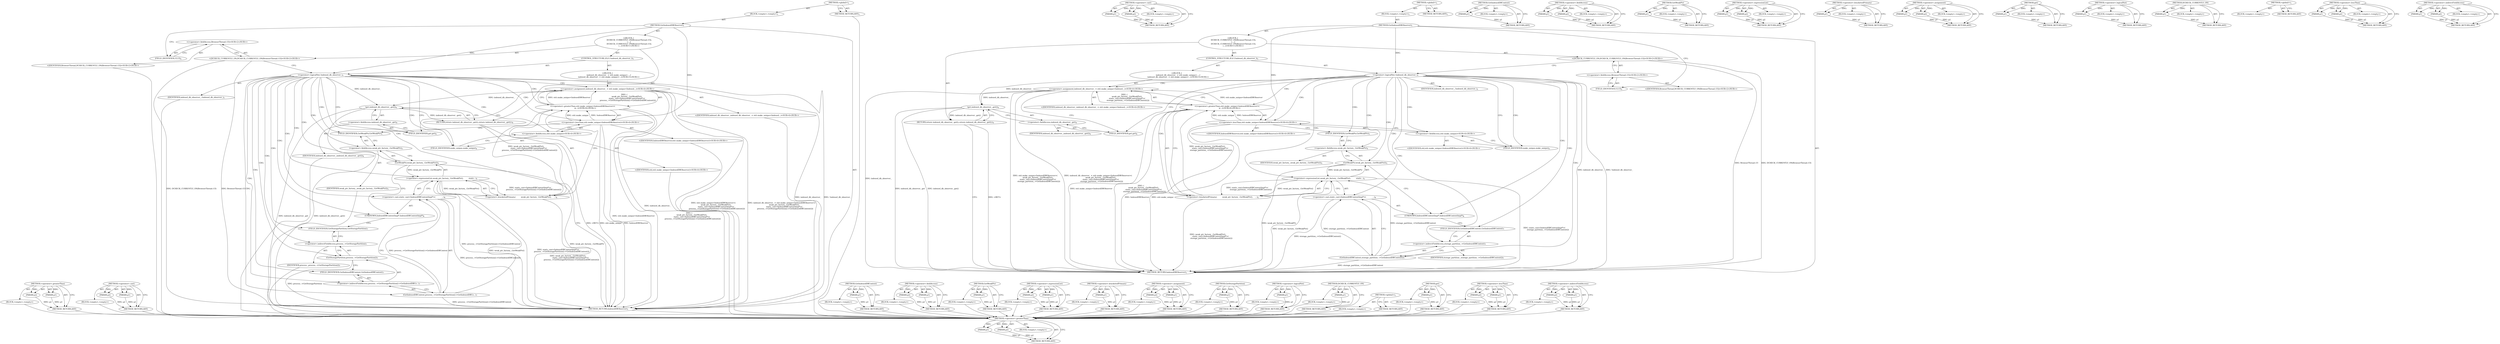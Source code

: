 digraph "&lt;operator&gt;.indirectFieldAccess" {
vulnerable_81 [label=<(METHOD,&lt;operator&gt;.greaterThan)>];
vulnerable_82 [label=<(PARAM,p1)>];
vulnerable_83 [label=<(PARAM,p2)>];
vulnerable_84 [label=<(BLOCK,&lt;empty&gt;,&lt;empty&gt;)>];
vulnerable_85 [label=<(METHOD_RETURN,ANY)>];
vulnerable_104 [label=<(METHOD,&lt;operator&gt;.cast)>];
vulnerable_105 [label=<(PARAM,p1)>];
vulnerable_106 [label=<(PARAM,p2)>];
vulnerable_107 [label=<(BLOCK,&lt;empty&gt;,&lt;empty&gt;)>];
vulnerable_108 [label=<(METHOD_RETURN,ANY)>];
vulnerable_6 [label=<(METHOD,&lt;global&gt;)<SUB>1</SUB>>];
vulnerable_7 [label=<(BLOCK,&lt;empty&gt;,&lt;empty&gt;)<SUB>1</SUB>>];
vulnerable_8 [label=<(METHOD,GetIndexedDBObserver)<SUB>1</SUB>>];
vulnerable_9 [label="<(BLOCK,{
  DCHECK_CURRENTLY_ON(BrowserThread::UI);
  i...,{
  DCHECK_CURRENTLY_ON(BrowserThread::UI);
  i...)<SUB>1</SUB>>"];
vulnerable_10 [label="<(DCHECK_CURRENTLY_ON,DCHECK_CURRENTLY_ON(BrowserThread::UI))<SUB>2</SUB>>"];
vulnerable_11 [label="<(&lt;operator&gt;.fieldAccess,BrowserThread::UI)<SUB>2</SUB>>"];
vulnerable_12 [label="<(IDENTIFIER,BrowserThread,DCHECK_CURRENTLY_ON(BrowserThread::UI))<SUB>2</SUB>>"];
vulnerable_13 [label=<(FIELD_IDENTIFIER,UI,UI)<SUB>2</SUB>>];
vulnerable_14 [label=<(CONTROL_STRUCTURE,IF,if (!indexed_db_observer_))<SUB>3</SUB>>];
vulnerable_15 [label=<(&lt;operator&gt;.logicalNot,!indexed_db_observer_)<SUB>3</SUB>>];
vulnerable_16 [label=<(IDENTIFIER,indexed_db_observer_,!indexed_db_observer_)<SUB>3</SUB>>];
vulnerable_17 [label="<(BLOCK,{
     indexed_db_observer_ = std::make_unique&lt;...,{
     indexed_db_observer_ = std::make_unique&lt;...)<SUB>3</SUB>>"];
vulnerable_18 [label="<(&lt;operator&gt;.assignment,indexed_db_observer_ = std::make_unique&lt;Indexed...)<SUB>4</SUB>>"];
vulnerable_19 [label="<(IDENTIFIER,indexed_db_observer_,indexed_db_observer_ = std::make_unique&lt;Indexed...)<SUB>4</SUB>>"];
vulnerable_20 [label="<(&lt;operator&gt;.greaterThan,std::make_unique&lt;IndexedDBObserver&gt;(
         w...)<SUB>4</SUB>>"];
vulnerable_21 [label="<(&lt;operator&gt;.lessThan,std::make_unique&lt;IndexedDBObserver)<SUB>4</SUB>>"];
vulnerable_22 [label="<(&lt;operator&gt;.fieldAccess,std::make_unique)<SUB>4</SUB>>"];
vulnerable_23 [label="<(IDENTIFIER,std,std::make_unique&lt;IndexedDBObserver)<SUB>4</SUB>>"];
vulnerable_24 [label=<(FIELD_IDENTIFIER,make_unique,make_unique)<SUB>4</SUB>>];
vulnerable_25 [label="<(IDENTIFIER,IndexedDBObserver,std::make_unique&lt;IndexedDBObserver)<SUB>4</SUB>>"];
vulnerable_26 [label=<(&lt;operator&gt;.bracketedPrimary,(
         weak_ptr_factory_.GetWeakPtr(),
    ...)<SUB>4</SUB>>];
vulnerable_27 [label=<(&lt;operator&gt;.expressionList,weak_ptr_factory_.GetWeakPtr(),
         static...)<SUB>5</SUB>>];
vulnerable_28 [label=<(GetWeakPtr,weak_ptr_factory_.GetWeakPtr())<SUB>5</SUB>>];
vulnerable_29 [label=<(&lt;operator&gt;.fieldAccess,weak_ptr_factory_.GetWeakPtr)<SUB>5</SUB>>];
vulnerable_30 [label=<(IDENTIFIER,weak_ptr_factory_,weak_ptr_factory_.GetWeakPtr())<SUB>5</SUB>>];
vulnerable_31 [label=<(FIELD_IDENTIFIER,GetWeakPtr,GetWeakPtr)<SUB>5</SUB>>];
vulnerable_32 [label=<(&lt;operator&gt;.cast,static_cast&lt;IndexedDBContextImpl*&gt;(
           ...)<SUB>6</SUB>>];
vulnerable_33 [label=<(UNKNOWN,IndexedDBContextImpl*,IndexedDBContextImpl*)<SUB>6</SUB>>];
vulnerable_34 [label=<(GetIndexedDBContext,process_-&gt;GetStoragePartition()-&gt;GetIndexedDBCo...)<SUB>7</SUB>>];
vulnerable_35 [label=<(&lt;operator&gt;.indirectFieldAccess,process_-&gt;GetStoragePartition()-&gt;GetIndexedDBCo...)<SUB>7</SUB>>];
vulnerable_36 [label=<(GetStoragePartition,process_-&gt;GetStoragePartition())<SUB>7</SUB>>];
vulnerable_37 [label=<(&lt;operator&gt;.indirectFieldAccess,process_-&gt;GetStoragePartition)<SUB>7</SUB>>];
vulnerable_38 [label=<(IDENTIFIER,process_,process_-&gt;GetStoragePartition())<SUB>7</SUB>>];
vulnerable_39 [label=<(FIELD_IDENTIFIER,GetStoragePartition,GetStoragePartition)<SUB>7</SUB>>];
vulnerable_40 [label=<(FIELD_IDENTIFIER,GetIndexedDBContext,GetIndexedDBContext)<SUB>7</SUB>>];
vulnerable_41 [label=<(RETURN,return indexed_db_observer_.get();,return indexed_db_observer_.get();)<SUB>9</SUB>>];
vulnerable_42 [label=<(get,indexed_db_observer_.get())<SUB>9</SUB>>];
vulnerable_43 [label=<(&lt;operator&gt;.fieldAccess,indexed_db_observer_.get)<SUB>9</SUB>>];
vulnerable_44 [label=<(IDENTIFIER,indexed_db_observer_,indexed_db_observer_.get())<SUB>9</SUB>>];
vulnerable_45 [label=<(FIELD_IDENTIFIER,get,get)<SUB>9</SUB>>];
vulnerable_46 [label=<(METHOD_RETURN,IndexedDBObserver)<SUB>1</SUB>>];
vulnerable_48 [label=<(METHOD_RETURN,ANY)<SUB>1</SUB>>];
vulnerable_109 [label=<(METHOD,GetIndexedDBContext)>];
vulnerable_110 [label=<(PARAM,p1)>];
vulnerable_111 [label=<(BLOCK,&lt;empty&gt;,&lt;empty&gt;)>];
vulnerable_112 [label=<(METHOD_RETURN,ANY)>];
vulnerable_67 [label=<(METHOD,&lt;operator&gt;.fieldAccess)>];
vulnerable_68 [label=<(PARAM,p1)>];
vulnerable_69 [label=<(PARAM,p2)>];
vulnerable_70 [label=<(BLOCK,&lt;empty&gt;,&lt;empty&gt;)>];
vulnerable_71 [label=<(METHOD_RETURN,ANY)>];
vulnerable_100 [label=<(METHOD,GetWeakPtr)>];
vulnerable_101 [label=<(PARAM,p1)>];
vulnerable_102 [label=<(BLOCK,&lt;empty&gt;,&lt;empty&gt;)>];
vulnerable_103 [label=<(METHOD_RETURN,ANY)>];
vulnerable_95 [label=<(METHOD,&lt;operator&gt;.expressionList)>];
vulnerable_96 [label=<(PARAM,p1)>];
vulnerable_97 [label=<(PARAM,p2)>];
vulnerable_98 [label=<(BLOCK,&lt;empty&gt;,&lt;empty&gt;)>];
vulnerable_99 [label=<(METHOD_RETURN,ANY)>];
vulnerable_91 [label=<(METHOD,&lt;operator&gt;.bracketedPrimary)>];
vulnerable_92 [label=<(PARAM,p1)>];
vulnerable_93 [label=<(BLOCK,&lt;empty&gt;,&lt;empty&gt;)>];
vulnerable_94 [label=<(METHOD_RETURN,ANY)>];
vulnerable_76 [label=<(METHOD,&lt;operator&gt;.assignment)>];
vulnerable_77 [label=<(PARAM,p1)>];
vulnerable_78 [label=<(PARAM,p2)>];
vulnerable_79 [label=<(BLOCK,&lt;empty&gt;,&lt;empty&gt;)>];
vulnerable_80 [label=<(METHOD_RETURN,ANY)>];
vulnerable_118 [label=<(METHOD,GetStoragePartition)>];
vulnerable_119 [label=<(PARAM,p1)>];
vulnerable_120 [label=<(BLOCK,&lt;empty&gt;,&lt;empty&gt;)>];
vulnerable_121 [label=<(METHOD_RETURN,ANY)>];
vulnerable_72 [label=<(METHOD,&lt;operator&gt;.logicalNot)>];
vulnerable_73 [label=<(PARAM,p1)>];
vulnerable_74 [label=<(BLOCK,&lt;empty&gt;,&lt;empty&gt;)>];
vulnerable_75 [label=<(METHOD_RETURN,ANY)>];
vulnerable_63 [label=<(METHOD,DCHECK_CURRENTLY_ON)>];
vulnerable_64 [label=<(PARAM,p1)>];
vulnerable_65 [label=<(BLOCK,&lt;empty&gt;,&lt;empty&gt;)>];
vulnerable_66 [label=<(METHOD_RETURN,ANY)>];
vulnerable_57 [label=<(METHOD,&lt;global&gt;)<SUB>1</SUB>>];
vulnerable_58 [label=<(BLOCK,&lt;empty&gt;,&lt;empty&gt;)>];
vulnerable_59 [label=<(METHOD_RETURN,ANY)>];
vulnerable_122 [label=<(METHOD,get)>];
vulnerable_123 [label=<(PARAM,p1)>];
vulnerable_124 [label=<(BLOCK,&lt;empty&gt;,&lt;empty&gt;)>];
vulnerable_125 [label=<(METHOD_RETURN,ANY)>];
vulnerable_86 [label=<(METHOD,&lt;operator&gt;.lessThan)>];
vulnerable_87 [label=<(PARAM,p1)>];
vulnerable_88 [label=<(PARAM,p2)>];
vulnerable_89 [label=<(BLOCK,&lt;empty&gt;,&lt;empty&gt;)>];
vulnerable_90 [label=<(METHOD_RETURN,ANY)>];
vulnerable_113 [label=<(METHOD,&lt;operator&gt;.indirectFieldAccess)>];
vulnerable_114 [label=<(PARAM,p1)>];
vulnerable_115 [label=<(PARAM,p2)>];
vulnerable_116 [label=<(BLOCK,&lt;empty&gt;,&lt;empty&gt;)>];
vulnerable_117 [label=<(METHOD_RETURN,ANY)>];
fixed_78 [label=<(METHOD,&lt;operator&gt;.greaterThan)>];
fixed_79 [label=<(PARAM,p1)>];
fixed_80 [label=<(PARAM,p2)>];
fixed_81 [label=<(BLOCK,&lt;empty&gt;,&lt;empty&gt;)>];
fixed_82 [label=<(METHOD_RETURN,ANY)>];
fixed_101 [label=<(METHOD,&lt;operator&gt;.cast)>];
fixed_102 [label=<(PARAM,p1)>];
fixed_103 [label=<(PARAM,p2)>];
fixed_104 [label=<(BLOCK,&lt;empty&gt;,&lt;empty&gt;)>];
fixed_105 [label=<(METHOD_RETURN,ANY)>];
fixed_6 [label=<(METHOD,&lt;global&gt;)<SUB>1</SUB>>];
fixed_7 [label=<(BLOCK,&lt;empty&gt;,&lt;empty&gt;)<SUB>1</SUB>>];
fixed_8 [label=<(METHOD,GetIndexedDBObserver)<SUB>1</SUB>>];
fixed_9 [label="<(BLOCK,{
  DCHECK_CURRENTLY_ON(BrowserThread::UI);
  i...,{
  DCHECK_CURRENTLY_ON(BrowserThread::UI);
  i...)<SUB>1</SUB>>"];
fixed_10 [label="<(DCHECK_CURRENTLY_ON,DCHECK_CURRENTLY_ON(BrowserThread::UI))<SUB>2</SUB>>"];
fixed_11 [label="<(&lt;operator&gt;.fieldAccess,BrowserThread::UI)<SUB>2</SUB>>"];
fixed_12 [label="<(IDENTIFIER,BrowserThread,DCHECK_CURRENTLY_ON(BrowserThread::UI))<SUB>2</SUB>>"];
fixed_13 [label=<(FIELD_IDENTIFIER,UI,UI)<SUB>2</SUB>>];
fixed_14 [label=<(CONTROL_STRUCTURE,IF,if (!indexed_db_observer_))<SUB>3</SUB>>];
fixed_15 [label=<(&lt;operator&gt;.logicalNot,!indexed_db_observer_)<SUB>3</SUB>>];
fixed_16 [label=<(IDENTIFIER,indexed_db_observer_,!indexed_db_observer_)<SUB>3</SUB>>];
fixed_17 [label="<(BLOCK,{
     indexed_db_observer_ = std::make_unique&lt;...,{
     indexed_db_observer_ = std::make_unique&lt;...)<SUB>3</SUB>>"];
fixed_18 [label="<(&lt;operator&gt;.assignment,indexed_db_observer_ = std::make_unique&lt;Indexed...)<SUB>4</SUB>>"];
fixed_19 [label="<(IDENTIFIER,indexed_db_observer_,indexed_db_observer_ = std::make_unique&lt;Indexed...)<SUB>4</SUB>>"];
fixed_20 [label="<(&lt;operator&gt;.greaterThan,std::make_unique&lt;IndexedDBObserver&gt;(
         w...)<SUB>4</SUB>>"];
fixed_21 [label="<(&lt;operator&gt;.lessThan,std::make_unique&lt;IndexedDBObserver)<SUB>4</SUB>>"];
fixed_22 [label="<(&lt;operator&gt;.fieldAccess,std::make_unique)<SUB>4</SUB>>"];
fixed_23 [label="<(IDENTIFIER,std,std::make_unique&lt;IndexedDBObserver)<SUB>4</SUB>>"];
fixed_24 [label=<(FIELD_IDENTIFIER,make_unique,make_unique)<SUB>4</SUB>>];
fixed_25 [label="<(IDENTIFIER,IndexedDBObserver,std::make_unique&lt;IndexedDBObserver)<SUB>4</SUB>>"];
fixed_26 [label=<(&lt;operator&gt;.bracketedPrimary,(
         weak_ptr_factory_.GetWeakPtr(),
    ...)<SUB>4</SUB>>];
fixed_27 [label=<(&lt;operator&gt;.expressionList,weak_ptr_factory_.GetWeakPtr(),
         static...)<SUB>5</SUB>>];
fixed_28 [label=<(GetWeakPtr,weak_ptr_factory_.GetWeakPtr())<SUB>5</SUB>>];
fixed_29 [label=<(&lt;operator&gt;.fieldAccess,weak_ptr_factory_.GetWeakPtr)<SUB>5</SUB>>];
fixed_30 [label=<(IDENTIFIER,weak_ptr_factory_,weak_ptr_factory_.GetWeakPtr())<SUB>5</SUB>>];
fixed_31 [label=<(FIELD_IDENTIFIER,GetWeakPtr,GetWeakPtr)<SUB>5</SUB>>];
fixed_32 [label=<(&lt;operator&gt;.cast,static_cast&lt;IndexedDBContextImpl*&gt;(
           ...)<SUB>6</SUB>>];
fixed_33 [label=<(UNKNOWN,IndexedDBContextImpl*,IndexedDBContextImpl*)<SUB>6</SUB>>];
fixed_34 [label=<(GetIndexedDBContext,storage_partition_-&gt;GetIndexedDBContext())<SUB>7</SUB>>];
fixed_35 [label=<(&lt;operator&gt;.indirectFieldAccess,storage_partition_-&gt;GetIndexedDBContext)<SUB>7</SUB>>];
fixed_36 [label=<(IDENTIFIER,storage_partition_,storage_partition_-&gt;GetIndexedDBContext())<SUB>7</SUB>>];
fixed_37 [label=<(FIELD_IDENTIFIER,GetIndexedDBContext,GetIndexedDBContext)<SUB>7</SUB>>];
fixed_38 [label=<(RETURN,return indexed_db_observer_.get();,return indexed_db_observer_.get();)<SUB>9</SUB>>];
fixed_39 [label=<(get,indexed_db_observer_.get())<SUB>9</SUB>>];
fixed_40 [label=<(&lt;operator&gt;.fieldAccess,indexed_db_observer_.get)<SUB>9</SUB>>];
fixed_41 [label=<(IDENTIFIER,indexed_db_observer_,indexed_db_observer_.get())<SUB>9</SUB>>];
fixed_42 [label=<(FIELD_IDENTIFIER,get,get)<SUB>9</SUB>>];
fixed_43 [label=<(METHOD_RETURN,IndexedDBObserver)<SUB>1</SUB>>];
fixed_45 [label=<(METHOD_RETURN,ANY)<SUB>1</SUB>>];
fixed_106 [label=<(METHOD,GetIndexedDBContext)>];
fixed_107 [label=<(PARAM,p1)>];
fixed_108 [label=<(BLOCK,&lt;empty&gt;,&lt;empty&gt;)>];
fixed_109 [label=<(METHOD_RETURN,ANY)>];
fixed_64 [label=<(METHOD,&lt;operator&gt;.fieldAccess)>];
fixed_65 [label=<(PARAM,p1)>];
fixed_66 [label=<(PARAM,p2)>];
fixed_67 [label=<(BLOCK,&lt;empty&gt;,&lt;empty&gt;)>];
fixed_68 [label=<(METHOD_RETURN,ANY)>];
fixed_97 [label=<(METHOD,GetWeakPtr)>];
fixed_98 [label=<(PARAM,p1)>];
fixed_99 [label=<(BLOCK,&lt;empty&gt;,&lt;empty&gt;)>];
fixed_100 [label=<(METHOD_RETURN,ANY)>];
fixed_92 [label=<(METHOD,&lt;operator&gt;.expressionList)>];
fixed_93 [label=<(PARAM,p1)>];
fixed_94 [label=<(PARAM,p2)>];
fixed_95 [label=<(BLOCK,&lt;empty&gt;,&lt;empty&gt;)>];
fixed_96 [label=<(METHOD_RETURN,ANY)>];
fixed_88 [label=<(METHOD,&lt;operator&gt;.bracketedPrimary)>];
fixed_89 [label=<(PARAM,p1)>];
fixed_90 [label=<(BLOCK,&lt;empty&gt;,&lt;empty&gt;)>];
fixed_91 [label=<(METHOD_RETURN,ANY)>];
fixed_73 [label=<(METHOD,&lt;operator&gt;.assignment)>];
fixed_74 [label=<(PARAM,p1)>];
fixed_75 [label=<(PARAM,p2)>];
fixed_76 [label=<(BLOCK,&lt;empty&gt;,&lt;empty&gt;)>];
fixed_77 [label=<(METHOD_RETURN,ANY)>];
fixed_115 [label=<(METHOD,get)>];
fixed_116 [label=<(PARAM,p1)>];
fixed_117 [label=<(BLOCK,&lt;empty&gt;,&lt;empty&gt;)>];
fixed_118 [label=<(METHOD_RETURN,ANY)>];
fixed_69 [label=<(METHOD,&lt;operator&gt;.logicalNot)>];
fixed_70 [label=<(PARAM,p1)>];
fixed_71 [label=<(BLOCK,&lt;empty&gt;,&lt;empty&gt;)>];
fixed_72 [label=<(METHOD_RETURN,ANY)>];
fixed_60 [label=<(METHOD,DCHECK_CURRENTLY_ON)>];
fixed_61 [label=<(PARAM,p1)>];
fixed_62 [label=<(BLOCK,&lt;empty&gt;,&lt;empty&gt;)>];
fixed_63 [label=<(METHOD_RETURN,ANY)>];
fixed_54 [label=<(METHOD,&lt;global&gt;)<SUB>1</SUB>>];
fixed_55 [label=<(BLOCK,&lt;empty&gt;,&lt;empty&gt;)>];
fixed_56 [label=<(METHOD_RETURN,ANY)>];
fixed_83 [label=<(METHOD,&lt;operator&gt;.lessThan)>];
fixed_84 [label=<(PARAM,p1)>];
fixed_85 [label=<(PARAM,p2)>];
fixed_86 [label=<(BLOCK,&lt;empty&gt;,&lt;empty&gt;)>];
fixed_87 [label=<(METHOD_RETURN,ANY)>];
fixed_110 [label=<(METHOD,&lt;operator&gt;.indirectFieldAccess)>];
fixed_111 [label=<(PARAM,p1)>];
fixed_112 [label=<(PARAM,p2)>];
fixed_113 [label=<(BLOCK,&lt;empty&gt;,&lt;empty&gt;)>];
fixed_114 [label=<(METHOD_RETURN,ANY)>];
vulnerable_81 -> vulnerable_82  [key=0, label="AST: "];
vulnerable_81 -> vulnerable_82  [key=1, label="DDG: "];
vulnerable_81 -> vulnerable_84  [key=0, label="AST: "];
vulnerable_81 -> vulnerable_83  [key=0, label="AST: "];
vulnerable_81 -> vulnerable_83  [key=1, label="DDG: "];
vulnerable_81 -> vulnerable_85  [key=0, label="AST: "];
vulnerable_81 -> vulnerable_85  [key=1, label="CFG: "];
vulnerable_82 -> vulnerable_85  [key=0, label="DDG: p1"];
vulnerable_83 -> vulnerable_85  [key=0, label="DDG: p2"];
vulnerable_84 -> fixed_78  [key=0];
vulnerable_85 -> fixed_78  [key=0];
vulnerable_104 -> vulnerable_105  [key=0, label="AST: "];
vulnerable_104 -> vulnerable_105  [key=1, label="DDG: "];
vulnerable_104 -> vulnerable_107  [key=0, label="AST: "];
vulnerable_104 -> vulnerable_106  [key=0, label="AST: "];
vulnerable_104 -> vulnerable_106  [key=1, label="DDG: "];
vulnerable_104 -> vulnerable_108  [key=0, label="AST: "];
vulnerable_104 -> vulnerable_108  [key=1, label="CFG: "];
vulnerable_105 -> vulnerable_108  [key=0, label="DDG: p1"];
vulnerable_106 -> vulnerable_108  [key=0, label="DDG: p2"];
vulnerable_107 -> fixed_78  [key=0];
vulnerable_108 -> fixed_78  [key=0];
vulnerable_6 -> vulnerable_7  [key=0, label="AST: "];
vulnerable_6 -> vulnerable_48  [key=0, label="AST: "];
vulnerable_6 -> vulnerable_48  [key=1, label="CFG: "];
vulnerable_7 -> vulnerable_8  [key=0, label="AST: "];
vulnerable_8 -> vulnerable_9  [key=0, label="AST: "];
vulnerable_8 -> vulnerable_46  [key=0, label="AST: "];
vulnerable_8 -> vulnerable_13  [key=0, label="CFG: "];
vulnerable_8 -> vulnerable_15  [key=0, label="DDG: "];
vulnerable_8 -> vulnerable_21  [key=0, label="DDG: "];
vulnerable_9 -> vulnerable_10  [key=0, label="AST: "];
vulnerable_9 -> vulnerable_14  [key=0, label="AST: "];
vulnerable_9 -> vulnerable_41  [key=0, label="AST: "];
vulnerable_10 -> vulnerable_11  [key=0, label="AST: "];
vulnerable_10 -> vulnerable_15  [key=0, label="CFG: "];
vulnerable_10 -> vulnerable_46  [key=0, label="DDG: BrowserThread::UI"];
vulnerable_10 -> vulnerable_46  [key=1, label="DDG: DCHECK_CURRENTLY_ON(BrowserThread::UI)"];
vulnerable_11 -> vulnerable_12  [key=0, label="AST: "];
vulnerable_11 -> vulnerable_13  [key=0, label="AST: "];
vulnerable_11 -> vulnerable_10  [key=0, label="CFG: "];
vulnerable_12 -> fixed_78  [key=0];
vulnerable_13 -> vulnerable_11  [key=0, label="CFG: "];
vulnerable_14 -> vulnerable_15  [key=0, label="AST: "];
vulnerable_14 -> vulnerable_17  [key=0, label="AST: "];
vulnerable_15 -> vulnerable_16  [key=0, label="AST: "];
vulnerable_15 -> vulnerable_24  [key=0, label="CFG: "];
vulnerable_15 -> vulnerable_24  [key=1, label="CDG: "];
vulnerable_15 -> vulnerable_45  [key=0, label="CFG: "];
vulnerable_15 -> vulnerable_46  [key=0, label="DDG: indexed_db_observer_"];
vulnerable_15 -> vulnerable_46  [key=1, label="DDG: !indexed_db_observer_"];
vulnerable_15 -> vulnerable_42  [key=0, label="DDG: indexed_db_observer_"];
vulnerable_15 -> vulnerable_40  [key=0, label="CDG: "];
vulnerable_15 -> vulnerable_29  [key=0, label="CDG: "];
vulnerable_15 -> vulnerable_34  [key=0, label="CDG: "];
vulnerable_15 -> vulnerable_21  [key=0, label="CDG: "];
vulnerable_15 -> vulnerable_32  [key=0, label="CDG: "];
vulnerable_15 -> vulnerable_18  [key=0, label="CDG: "];
vulnerable_15 -> vulnerable_33  [key=0, label="CDG: "];
vulnerable_15 -> vulnerable_26  [key=0, label="CDG: "];
vulnerable_15 -> vulnerable_28  [key=0, label="CDG: "];
vulnerable_15 -> vulnerable_36  [key=0, label="CDG: "];
vulnerable_15 -> vulnerable_35  [key=0, label="CDG: "];
vulnerable_15 -> vulnerable_37  [key=0, label="CDG: "];
vulnerable_15 -> vulnerable_20  [key=0, label="CDG: "];
vulnerable_15 -> vulnerable_22  [key=0, label="CDG: "];
vulnerable_15 -> vulnerable_39  [key=0, label="CDG: "];
vulnerable_15 -> vulnerable_27  [key=0, label="CDG: "];
vulnerable_15 -> vulnerable_31  [key=0, label="CDG: "];
vulnerable_16 -> fixed_78  [key=0];
vulnerable_17 -> vulnerable_18  [key=0, label="AST: "];
vulnerable_18 -> vulnerable_19  [key=0, label="AST: "];
vulnerable_18 -> vulnerable_20  [key=0, label="AST: "];
vulnerable_18 -> vulnerable_45  [key=0, label="CFG: "];
vulnerable_18 -> vulnerable_46  [key=0, label="DDG: indexed_db_observer_"];
vulnerable_18 -> vulnerable_46  [key=1, label="DDG: std::make_unique&lt;IndexedDBObserver&gt;(
         weak_ptr_factory_.GetWeakPtr(),
         static_cast&lt;IndexedDBContextImpl*&gt;(
            process_-&gt;GetStoragePartition()-&gt;GetIndexedDBContext()))"];
vulnerable_18 -> vulnerable_46  [key=2, label="DDG: indexed_db_observer_ = std::make_unique&lt;IndexedDBObserver&gt;(
         weak_ptr_factory_.GetWeakPtr(),
         static_cast&lt;IndexedDBContextImpl*&gt;(
            process_-&gt;GetStoragePartition()-&gt;GetIndexedDBContext()))"];
vulnerable_18 -> vulnerable_42  [key=0, label="DDG: indexed_db_observer_"];
vulnerable_19 -> fixed_78  [key=0];
vulnerable_20 -> vulnerable_21  [key=0, label="AST: "];
vulnerable_20 -> vulnerable_26  [key=0, label="AST: "];
vulnerable_20 -> vulnerable_18  [key=0, label="CFG: "];
vulnerable_20 -> vulnerable_18  [key=1, label="DDG: std::make_unique&lt;IndexedDBObserver"];
vulnerable_20 -> vulnerable_18  [key=2, label="DDG: (
         weak_ptr_factory_.GetWeakPtr(),
         static_cast&lt;IndexedDBContextImpl*&gt;(
            process_-&gt;GetStoragePartition()-&gt;GetIndexedDBContext()))"];
vulnerable_20 -> vulnerable_46  [key=0, label="DDG: std::make_unique&lt;IndexedDBObserver"];
vulnerable_20 -> vulnerable_46  [key=1, label="DDG: (
         weak_ptr_factory_.GetWeakPtr(),
         static_cast&lt;IndexedDBContextImpl*&gt;(
            process_-&gt;GetStoragePartition()-&gt;GetIndexedDBContext()))"];
vulnerable_21 -> vulnerable_22  [key=0, label="AST: "];
vulnerable_21 -> vulnerable_25  [key=0, label="AST: "];
vulnerable_21 -> vulnerable_31  [key=0, label="CFG: "];
vulnerable_21 -> vulnerable_46  [key=0, label="DDG: std::make_unique"];
vulnerable_21 -> vulnerable_46  [key=1, label="DDG: IndexedDBObserver"];
vulnerable_21 -> vulnerable_20  [key=0, label="DDG: std::make_unique"];
vulnerable_21 -> vulnerable_20  [key=1, label="DDG: IndexedDBObserver"];
vulnerable_22 -> vulnerable_23  [key=0, label="AST: "];
vulnerable_22 -> vulnerable_24  [key=0, label="AST: "];
vulnerable_22 -> vulnerable_21  [key=0, label="CFG: "];
vulnerable_23 -> fixed_78  [key=0];
vulnerable_24 -> vulnerable_22  [key=0, label="CFG: "];
vulnerable_25 -> fixed_78  [key=0];
vulnerable_26 -> vulnerable_27  [key=0, label="AST: "];
vulnerable_26 -> vulnerable_20  [key=0, label="CFG: "];
vulnerable_26 -> vulnerable_20  [key=1, label="DDG: weak_ptr_factory_.GetWeakPtr(),
         static_cast&lt;IndexedDBContextImpl*&gt;(
            process_-&gt;GetStoragePartition()-&gt;GetIndexedDBContext())"];
vulnerable_26 -> vulnerable_46  [key=0, label="DDG: weak_ptr_factory_.GetWeakPtr(),
         static_cast&lt;IndexedDBContextImpl*&gt;(
            process_-&gt;GetStoragePartition()-&gt;GetIndexedDBContext())"];
vulnerable_27 -> vulnerable_28  [key=0, label="AST: "];
vulnerable_27 -> vulnerable_32  [key=0, label="AST: "];
vulnerable_27 -> vulnerable_26  [key=0, label="CFG: "];
vulnerable_27 -> vulnerable_26  [key=1, label="DDG: weak_ptr_factory_.GetWeakPtr()"];
vulnerable_27 -> vulnerable_26  [key=2, label="DDG: static_cast&lt;IndexedDBContextImpl*&gt;(
            process_-&gt;GetStoragePartition()-&gt;GetIndexedDBContext())"];
vulnerable_27 -> vulnerable_46  [key=0, label="DDG: weak_ptr_factory_.GetWeakPtr()"];
vulnerable_27 -> vulnerable_46  [key=1, label="DDG: static_cast&lt;IndexedDBContextImpl*&gt;(
            process_-&gt;GetStoragePartition()-&gt;GetIndexedDBContext())"];
vulnerable_28 -> vulnerable_29  [key=0, label="AST: "];
vulnerable_28 -> vulnerable_33  [key=0, label="CFG: "];
vulnerable_28 -> vulnerable_46  [key=0, label="DDG: weak_ptr_factory_.GetWeakPtr"];
vulnerable_28 -> vulnerable_27  [key=0, label="DDG: weak_ptr_factory_.GetWeakPtr"];
vulnerable_29 -> vulnerable_30  [key=0, label="AST: "];
vulnerable_29 -> vulnerable_31  [key=0, label="AST: "];
vulnerable_29 -> vulnerable_28  [key=0, label="CFG: "];
vulnerable_30 -> fixed_78  [key=0];
vulnerable_31 -> vulnerable_29  [key=0, label="CFG: "];
vulnerable_32 -> vulnerable_33  [key=0, label="AST: "];
vulnerable_32 -> vulnerable_34  [key=0, label="AST: "];
vulnerable_32 -> vulnerable_27  [key=0, label="CFG: "];
vulnerable_32 -> vulnerable_46  [key=0, label="DDG: process_-&gt;GetStoragePartition()-&gt;GetIndexedDBContext()"];
vulnerable_33 -> vulnerable_39  [key=0, label="CFG: "];
vulnerable_34 -> vulnerable_35  [key=0, label="AST: "];
vulnerable_34 -> vulnerable_32  [key=0, label="CFG: "];
vulnerable_34 -> vulnerable_32  [key=1, label="DDG: process_-&gt;GetStoragePartition()-&gt;GetIndexedDBContext"];
vulnerable_34 -> vulnerable_46  [key=0, label="DDG: process_-&gt;GetStoragePartition()-&gt;GetIndexedDBContext"];
vulnerable_34 -> vulnerable_27  [key=0, label="DDG: process_-&gt;GetStoragePartition()-&gt;GetIndexedDBContext"];
vulnerable_35 -> vulnerable_36  [key=0, label="AST: "];
vulnerable_35 -> vulnerable_40  [key=0, label="AST: "];
vulnerable_35 -> vulnerable_34  [key=0, label="CFG: "];
vulnerable_36 -> vulnerable_37  [key=0, label="AST: "];
vulnerable_36 -> vulnerable_40  [key=0, label="CFG: "];
vulnerable_36 -> vulnerable_46  [key=0, label="DDG: process_-&gt;GetStoragePartition"];
vulnerable_37 -> vulnerable_38  [key=0, label="AST: "];
vulnerable_37 -> vulnerable_39  [key=0, label="AST: "];
vulnerable_37 -> vulnerable_36  [key=0, label="CFG: "];
vulnerable_38 -> fixed_78  [key=0];
vulnerable_39 -> vulnerable_37  [key=0, label="CFG: "];
vulnerable_40 -> vulnerable_35  [key=0, label="CFG: "];
vulnerable_41 -> vulnerable_42  [key=0, label="AST: "];
vulnerable_41 -> vulnerable_46  [key=0, label="CFG: "];
vulnerable_41 -> vulnerable_46  [key=1, label="DDG: &lt;RET&gt;"];
vulnerable_42 -> vulnerable_43  [key=0, label="AST: "];
vulnerable_42 -> vulnerable_41  [key=0, label="CFG: "];
vulnerable_42 -> vulnerable_41  [key=1, label="DDG: indexed_db_observer_.get()"];
vulnerable_42 -> vulnerable_46  [key=0, label="DDG: indexed_db_observer_.get"];
vulnerable_42 -> vulnerable_46  [key=1, label="DDG: indexed_db_observer_.get()"];
vulnerable_43 -> vulnerable_44  [key=0, label="AST: "];
vulnerable_43 -> vulnerable_45  [key=0, label="AST: "];
vulnerable_43 -> vulnerable_42  [key=0, label="CFG: "];
vulnerable_44 -> fixed_78  [key=0];
vulnerable_45 -> vulnerable_43  [key=0, label="CFG: "];
vulnerable_46 -> fixed_78  [key=0];
vulnerable_48 -> fixed_78  [key=0];
vulnerable_109 -> vulnerable_110  [key=0, label="AST: "];
vulnerable_109 -> vulnerable_110  [key=1, label="DDG: "];
vulnerable_109 -> vulnerable_111  [key=0, label="AST: "];
vulnerable_109 -> vulnerable_112  [key=0, label="AST: "];
vulnerable_109 -> vulnerable_112  [key=1, label="CFG: "];
vulnerable_110 -> vulnerable_112  [key=0, label="DDG: p1"];
vulnerable_111 -> fixed_78  [key=0];
vulnerable_112 -> fixed_78  [key=0];
vulnerable_67 -> vulnerable_68  [key=0, label="AST: "];
vulnerable_67 -> vulnerable_68  [key=1, label="DDG: "];
vulnerable_67 -> vulnerable_70  [key=0, label="AST: "];
vulnerable_67 -> vulnerable_69  [key=0, label="AST: "];
vulnerable_67 -> vulnerable_69  [key=1, label="DDG: "];
vulnerable_67 -> vulnerable_71  [key=0, label="AST: "];
vulnerable_67 -> vulnerable_71  [key=1, label="CFG: "];
vulnerable_68 -> vulnerable_71  [key=0, label="DDG: p1"];
vulnerable_69 -> vulnerable_71  [key=0, label="DDG: p2"];
vulnerable_70 -> fixed_78  [key=0];
vulnerable_71 -> fixed_78  [key=0];
vulnerable_100 -> vulnerable_101  [key=0, label="AST: "];
vulnerable_100 -> vulnerable_101  [key=1, label="DDG: "];
vulnerable_100 -> vulnerable_102  [key=0, label="AST: "];
vulnerable_100 -> vulnerable_103  [key=0, label="AST: "];
vulnerable_100 -> vulnerable_103  [key=1, label="CFG: "];
vulnerable_101 -> vulnerable_103  [key=0, label="DDG: p1"];
vulnerable_102 -> fixed_78  [key=0];
vulnerable_103 -> fixed_78  [key=0];
vulnerable_95 -> vulnerable_96  [key=0, label="AST: "];
vulnerable_95 -> vulnerable_96  [key=1, label="DDG: "];
vulnerable_95 -> vulnerable_98  [key=0, label="AST: "];
vulnerable_95 -> vulnerable_97  [key=0, label="AST: "];
vulnerable_95 -> vulnerable_97  [key=1, label="DDG: "];
vulnerable_95 -> vulnerable_99  [key=0, label="AST: "];
vulnerable_95 -> vulnerable_99  [key=1, label="CFG: "];
vulnerable_96 -> vulnerable_99  [key=0, label="DDG: p1"];
vulnerable_97 -> vulnerable_99  [key=0, label="DDG: p2"];
vulnerable_98 -> fixed_78  [key=0];
vulnerable_99 -> fixed_78  [key=0];
vulnerable_91 -> vulnerable_92  [key=0, label="AST: "];
vulnerable_91 -> vulnerable_92  [key=1, label="DDG: "];
vulnerable_91 -> vulnerable_93  [key=0, label="AST: "];
vulnerable_91 -> vulnerable_94  [key=0, label="AST: "];
vulnerable_91 -> vulnerable_94  [key=1, label="CFG: "];
vulnerable_92 -> vulnerable_94  [key=0, label="DDG: p1"];
vulnerable_93 -> fixed_78  [key=0];
vulnerable_94 -> fixed_78  [key=0];
vulnerable_76 -> vulnerable_77  [key=0, label="AST: "];
vulnerable_76 -> vulnerable_77  [key=1, label="DDG: "];
vulnerable_76 -> vulnerable_79  [key=0, label="AST: "];
vulnerable_76 -> vulnerable_78  [key=0, label="AST: "];
vulnerable_76 -> vulnerable_78  [key=1, label="DDG: "];
vulnerable_76 -> vulnerable_80  [key=0, label="AST: "];
vulnerable_76 -> vulnerable_80  [key=1, label="CFG: "];
vulnerable_77 -> vulnerable_80  [key=0, label="DDG: p1"];
vulnerable_78 -> vulnerable_80  [key=0, label="DDG: p2"];
vulnerable_79 -> fixed_78  [key=0];
vulnerable_80 -> fixed_78  [key=0];
vulnerable_118 -> vulnerable_119  [key=0, label="AST: "];
vulnerable_118 -> vulnerable_119  [key=1, label="DDG: "];
vulnerable_118 -> vulnerable_120  [key=0, label="AST: "];
vulnerable_118 -> vulnerable_121  [key=0, label="AST: "];
vulnerable_118 -> vulnerable_121  [key=1, label="CFG: "];
vulnerable_119 -> vulnerable_121  [key=0, label="DDG: p1"];
vulnerable_120 -> fixed_78  [key=0];
vulnerable_121 -> fixed_78  [key=0];
vulnerable_72 -> vulnerable_73  [key=0, label="AST: "];
vulnerable_72 -> vulnerable_73  [key=1, label="DDG: "];
vulnerable_72 -> vulnerable_74  [key=0, label="AST: "];
vulnerable_72 -> vulnerable_75  [key=0, label="AST: "];
vulnerable_72 -> vulnerable_75  [key=1, label="CFG: "];
vulnerable_73 -> vulnerable_75  [key=0, label="DDG: p1"];
vulnerable_74 -> fixed_78  [key=0];
vulnerable_75 -> fixed_78  [key=0];
vulnerable_63 -> vulnerable_64  [key=0, label="AST: "];
vulnerable_63 -> vulnerable_64  [key=1, label="DDG: "];
vulnerable_63 -> vulnerable_65  [key=0, label="AST: "];
vulnerable_63 -> vulnerable_66  [key=0, label="AST: "];
vulnerable_63 -> vulnerable_66  [key=1, label="CFG: "];
vulnerable_64 -> vulnerable_66  [key=0, label="DDG: p1"];
vulnerable_65 -> fixed_78  [key=0];
vulnerable_66 -> fixed_78  [key=0];
vulnerable_57 -> vulnerable_58  [key=0, label="AST: "];
vulnerable_57 -> vulnerable_59  [key=0, label="AST: "];
vulnerable_57 -> vulnerable_59  [key=1, label="CFG: "];
vulnerable_58 -> fixed_78  [key=0];
vulnerable_59 -> fixed_78  [key=0];
vulnerable_122 -> vulnerable_123  [key=0, label="AST: "];
vulnerable_122 -> vulnerable_123  [key=1, label="DDG: "];
vulnerable_122 -> vulnerable_124  [key=0, label="AST: "];
vulnerable_122 -> vulnerable_125  [key=0, label="AST: "];
vulnerable_122 -> vulnerable_125  [key=1, label="CFG: "];
vulnerable_123 -> vulnerable_125  [key=0, label="DDG: p1"];
vulnerable_124 -> fixed_78  [key=0];
vulnerable_125 -> fixed_78  [key=0];
vulnerable_86 -> vulnerable_87  [key=0, label="AST: "];
vulnerable_86 -> vulnerable_87  [key=1, label="DDG: "];
vulnerable_86 -> vulnerable_89  [key=0, label="AST: "];
vulnerable_86 -> vulnerable_88  [key=0, label="AST: "];
vulnerable_86 -> vulnerable_88  [key=1, label="DDG: "];
vulnerable_86 -> vulnerable_90  [key=0, label="AST: "];
vulnerable_86 -> vulnerable_90  [key=1, label="CFG: "];
vulnerable_87 -> vulnerable_90  [key=0, label="DDG: p1"];
vulnerable_88 -> vulnerable_90  [key=0, label="DDG: p2"];
vulnerable_89 -> fixed_78  [key=0];
vulnerable_90 -> fixed_78  [key=0];
vulnerable_113 -> vulnerable_114  [key=0, label="AST: "];
vulnerable_113 -> vulnerable_114  [key=1, label="DDG: "];
vulnerable_113 -> vulnerable_116  [key=0, label="AST: "];
vulnerable_113 -> vulnerable_115  [key=0, label="AST: "];
vulnerable_113 -> vulnerable_115  [key=1, label="DDG: "];
vulnerable_113 -> vulnerable_117  [key=0, label="AST: "];
vulnerable_113 -> vulnerable_117  [key=1, label="CFG: "];
vulnerable_114 -> vulnerable_117  [key=0, label="DDG: p1"];
vulnerable_115 -> vulnerable_117  [key=0, label="DDG: p2"];
vulnerable_116 -> fixed_78  [key=0];
vulnerable_117 -> fixed_78  [key=0];
fixed_78 -> fixed_79  [key=0, label="AST: "];
fixed_78 -> fixed_79  [key=1, label="DDG: "];
fixed_78 -> fixed_81  [key=0, label="AST: "];
fixed_78 -> fixed_80  [key=0, label="AST: "];
fixed_78 -> fixed_80  [key=1, label="DDG: "];
fixed_78 -> fixed_82  [key=0, label="AST: "];
fixed_78 -> fixed_82  [key=1, label="CFG: "];
fixed_79 -> fixed_82  [key=0, label="DDG: p1"];
fixed_80 -> fixed_82  [key=0, label="DDG: p2"];
fixed_101 -> fixed_102  [key=0, label="AST: "];
fixed_101 -> fixed_102  [key=1, label="DDG: "];
fixed_101 -> fixed_104  [key=0, label="AST: "];
fixed_101 -> fixed_103  [key=0, label="AST: "];
fixed_101 -> fixed_103  [key=1, label="DDG: "];
fixed_101 -> fixed_105  [key=0, label="AST: "];
fixed_101 -> fixed_105  [key=1, label="CFG: "];
fixed_102 -> fixed_105  [key=0, label="DDG: p1"];
fixed_103 -> fixed_105  [key=0, label="DDG: p2"];
fixed_6 -> fixed_7  [key=0, label="AST: "];
fixed_6 -> fixed_45  [key=0, label="AST: "];
fixed_6 -> fixed_45  [key=1, label="CFG: "];
fixed_7 -> fixed_8  [key=0, label="AST: "];
fixed_8 -> fixed_9  [key=0, label="AST: "];
fixed_8 -> fixed_43  [key=0, label="AST: "];
fixed_8 -> fixed_13  [key=0, label="CFG: "];
fixed_8 -> fixed_15  [key=0, label="DDG: "];
fixed_8 -> fixed_21  [key=0, label="DDG: "];
fixed_9 -> fixed_10  [key=0, label="AST: "];
fixed_9 -> fixed_14  [key=0, label="AST: "];
fixed_9 -> fixed_38  [key=0, label="AST: "];
fixed_10 -> fixed_11  [key=0, label="AST: "];
fixed_10 -> fixed_15  [key=0, label="CFG: "];
fixed_10 -> fixed_43  [key=0, label="DDG: BrowserThread::UI"];
fixed_10 -> fixed_43  [key=1, label="DDG: DCHECK_CURRENTLY_ON(BrowserThread::UI)"];
fixed_11 -> fixed_12  [key=0, label="AST: "];
fixed_11 -> fixed_13  [key=0, label="AST: "];
fixed_11 -> fixed_10  [key=0, label="CFG: "];
fixed_13 -> fixed_11  [key=0, label="CFG: "];
fixed_14 -> fixed_15  [key=0, label="AST: "];
fixed_14 -> fixed_17  [key=0, label="AST: "];
fixed_15 -> fixed_16  [key=0, label="AST: "];
fixed_15 -> fixed_24  [key=0, label="CFG: "];
fixed_15 -> fixed_24  [key=1, label="CDG: "];
fixed_15 -> fixed_42  [key=0, label="CFG: "];
fixed_15 -> fixed_43  [key=0, label="DDG: indexed_db_observer_"];
fixed_15 -> fixed_43  [key=1, label="DDG: !indexed_db_observer_"];
fixed_15 -> fixed_39  [key=0, label="DDG: indexed_db_observer_"];
fixed_15 -> fixed_29  [key=0, label="CDG: "];
fixed_15 -> fixed_34  [key=0, label="CDG: "];
fixed_15 -> fixed_21  [key=0, label="CDG: "];
fixed_15 -> fixed_32  [key=0, label="CDG: "];
fixed_15 -> fixed_18  [key=0, label="CDG: "];
fixed_15 -> fixed_33  [key=0, label="CDG: "];
fixed_15 -> fixed_26  [key=0, label="CDG: "];
fixed_15 -> fixed_28  [key=0, label="CDG: "];
fixed_15 -> fixed_35  [key=0, label="CDG: "];
fixed_15 -> fixed_37  [key=0, label="CDG: "];
fixed_15 -> fixed_20  [key=0, label="CDG: "];
fixed_15 -> fixed_22  [key=0, label="CDG: "];
fixed_15 -> fixed_27  [key=0, label="CDG: "];
fixed_15 -> fixed_31  [key=0, label="CDG: "];
fixed_17 -> fixed_18  [key=0, label="AST: "];
fixed_18 -> fixed_19  [key=0, label="AST: "];
fixed_18 -> fixed_20  [key=0, label="AST: "];
fixed_18 -> fixed_42  [key=0, label="CFG: "];
fixed_18 -> fixed_43  [key=0, label="DDG: indexed_db_observer_"];
fixed_18 -> fixed_43  [key=1, label="DDG: std::make_unique&lt;IndexedDBObserver&gt;(
         weak_ptr_factory_.GetWeakPtr(),
         static_cast&lt;IndexedDBContextImpl*&gt;(
            storage_partition_-&gt;GetIndexedDBContext()))"];
fixed_18 -> fixed_43  [key=2, label="DDG: indexed_db_observer_ = std::make_unique&lt;IndexedDBObserver&gt;(
         weak_ptr_factory_.GetWeakPtr(),
         static_cast&lt;IndexedDBContextImpl*&gt;(
            storage_partition_-&gt;GetIndexedDBContext()))"];
fixed_18 -> fixed_39  [key=0, label="DDG: indexed_db_observer_"];
fixed_20 -> fixed_21  [key=0, label="AST: "];
fixed_20 -> fixed_26  [key=0, label="AST: "];
fixed_20 -> fixed_18  [key=0, label="CFG: "];
fixed_20 -> fixed_18  [key=1, label="DDG: std::make_unique&lt;IndexedDBObserver"];
fixed_20 -> fixed_18  [key=2, label="DDG: (
         weak_ptr_factory_.GetWeakPtr(),
         static_cast&lt;IndexedDBContextImpl*&gt;(
            storage_partition_-&gt;GetIndexedDBContext()))"];
fixed_20 -> fixed_43  [key=0, label="DDG: std::make_unique&lt;IndexedDBObserver"];
fixed_20 -> fixed_43  [key=1, label="DDG: (
         weak_ptr_factory_.GetWeakPtr(),
         static_cast&lt;IndexedDBContextImpl*&gt;(
            storage_partition_-&gt;GetIndexedDBContext()))"];
fixed_21 -> fixed_22  [key=0, label="AST: "];
fixed_21 -> fixed_25  [key=0, label="AST: "];
fixed_21 -> fixed_31  [key=0, label="CFG: "];
fixed_21 -> fixed_43  [key=0, label="DDG: std::make_unique"];
fixed_21 -> fixed_43  [key=1, label="DDG: IndexedDBObserver"];
fixed_21 -> fixed_20  [key=0, label="DDG: std::make_unique"];
fixed_21 -> fixed_20  [key=1, label="DDG: IndexedDBObserver"];
fixed_22 -> fixed_23  [key=0, label="AST: "];
fixed_22 -> fixed_24  [key=0, label="AST: "];
fixed_22 -> fixed_21  [key=0, label="CFG: "];
fixed_24 -> fixed_22  [key=0, label="CFG: "];
fixed_26 -> fixed_27  [key=0, label="AST: "];
fixed_26 -> fixed_20  [key=0, label="CFG: "];
fixed_26 -> fixed_20  [key=1, label="DDG: weak_ptr_factory_.GetWeakPtr(),
         static_cast&lt;IndexedDBContextImpl*&gt;(
            storage_partition_-&gt;GetIndexedDBContext())"];
fixed_26 -> fixed_43  [key=0, label="DDG: weak_ptr_factory_.GetWeakPtr(),
         static_cast&lt;IndexedDBContextImpl*&gt;(
            storage_partition_-&gt;GetIndexedDBContext())"];
fixed_27 -> fixed_28  [key=0, label="AST: "];
fixed_27 -> fixed_32  [key=0, label="AST: "];
fixed_27 -> fixed_26  [key=0, label="CFG: "];
fixed_27 -> fixed_26  [key=1, label="DDG: weak_ptr_factory_.GetWeakPtr()"];
fixed_27 -> fixed_26  [key=2, label="DDG: static_cast&lt;IndexedDBContextImpl*&gt;(
            storage_partition_-&gt;GetIndexedDBContext())"];
fixed_27 -> fixed_43  [key=0, label="DDG: weak_ptr_factory_.GetWeakPtr()"];
fixed_27 -> fixed_43  [key=1, label="DDG: static_cast&lt;IndexedDBContextImpl*&gt;(
            storage_partition_-&gt;GetIndexedDBContext())"];
fixed_28 -> fixed_29  [key=0, label="AST: "];
fixed_28 -> fixed_33  [key=0, label="CFG: "];
fixed_28 -> fixed_43  [key=0, label="DDG: weak_ptr_factory_.GetWeakPtr"];
fixed_28 -> fixed_27  [key=0, label="DDG: weak_ptr_factory_.GetWeakPtr"];
fixed_29 -> fixed_30  [key=0, label="AST: "];
fixed_29 -> fixed_31  [key=0, label="AST: "];
fixed_29 -> fixed_28  [key=0, label="CFG: "];
fixed_31 -> fixed_29  [key=0, label="CFG: "];
fixed_32 -> fixed_33  [key=0, label="AST: "];
fixed_32 -> fixed_34  [key=0, label="AST: "];
fixed_32 -> fixed_27  [key=0, label="CFG: "];
fixed_32 -> fixed_43  [key=0, label="DDG: storage_partition_-&gt;GetIndexedDBContext()"];
fixed_33 -> fixed_37  [key=0, label="CFG: "];
fixed_34 -> fixed_35  [key=0, label="AST: "];
fixed_34 -> fixed_32  [key=0, label="CFG: "];
fixed_34 -> fixed_32  [key=1, label="DDG: storage_partition_-&gt;GetIndexedDBContext"];
fixed_34 -> fixed_43  [key=0, label="DDG: storage_partition_-&gt;GetIndexedDBContext"];
fixed_34 -> fixed_27  [key=0, label="DDG: storage_partition_-&gt;GetIndexedDBContext"];
fixed_35 -> fixed_36  [key=0, label="AST: "];
fixed_35 -> fixed_37  [key=0, label="AST: "];
fixed_35 -> fixed_34  [key=0, label="CFG: "];
fixed_37 -> fixed_35  [key=0, label="CFG: "];
fixed_38 -> fixed_39  [key=0, label="AST: "];
fixed_38 -> fixed_43  [key=0, label="CFG: "];
fixed_38 -> fixed_43  [key=1, label="DDG: &lt;RET&gt;"];
fixed_39 -> fixed_40  [key=0, label="AST: "];
fixed_39 -> fixed_38  [key=0, label="CFG: "];
fixed_39 -> fixed_38  [key=1, label="DDG: indexed_db_observer_.get()"];
fixed_39 -> fixed_43  [key=0, label="DDG: indexed_db_observer_.get"];
fixed_39 -> fixed_43  [key=1, label="DDG: indexed_db_observer_.get()"];
fixed_40 -> fixed_41  [key=0, label="AST: "];
fixed_40 -> fixed_42  [key=0, label="AST: "];
fixed_40 -> fixed_39  [key=0, label="CFG: "];
fixed_42 -> fixed_40  [key=0, label="CFG: "];
fixed_106 -> fixed_107  [key=0, label="AST: "];
fixed_106 -> fixed_107  [key=1, label="DDG: "];
fixed_106 -> fixed_108  [key=0, label="AST: "];
fixed_106 -> fixed_109  [key=0, label="AST: "];
fixed_106 -> fixed_109  [key=1, label="CFG: "];
fixed_107 -> fixed_109  [key=0, label="DDG: p1"];
fixed_64 -> fixed_65  [key=0, label="AST: "];
fixed_64 -> fixed_65  [key=1, label="DDG: "];
fixed_64 -> fixed_67  [key=0, label="AST: "];
fixed_64 -> fixed_66  [key=0, label="AST: "];
fixed_64 -> fixed_66  [key=1, label="DDG: "];
fixed_64 -> fixed_68  [key=0, label="AST: "];
fixed_64 -> fixed_68  [key=1, label="CFG: "];
fixed_65 -> fixed_68  [key=0, label="DDG: p1"];
fixed_66 -> fixed_68  [key=0, label="DDG: p2"];
fixed_97 -> fixed_98  [key=0, label="AST: "];
fixed_97 -> fixed_98  [key=1, label="DDG: "];
fixed_97 -> fixed_99  [key=0, label="AST: "];
fixed_97 -> fixed_100  [key=0, label="AST: "];
fixed_97 -> fixed_100  [key=1, label="CFG: "];
fixed_98 -> fixed_100  [key=0, label="DDG: p1"];
fixed_92 -> fixed_93  [key=0, label="AST: "];
fixed_92 -> fixed_93  [key=1, label="DDG: "];
fixed_92 -> fixed_95  [key=0, label="AST: "];
fixed_92 -> fixed_94  [key=0, label="AST: "];
fixed_92 -> fixed_94  [key=1, label="DDG: "];
fixed_92 -> fixed_96  [key=0, label="AST: "];
fixed_92 -> fixed_96  [key=1, label="CFG: "];
fixed_93 -> fixed_96  [key=0, label="DDG: p1"];
fixed_94 -> fixed_96  [key=0, label="DDG: p2"];
fixed_88 -> fixed_89  [key=0, label="AST: "];
fixed_88 -> fixed_89  [key=1, label="DDG: "];
fixed_88 -> fixed_90  [key=0, label="AST: "];
fixed_88 -> fixed_91  [key=0, label="AST: "];
fixed_88 -> fixed_91  [key=1, label="CFG: "];
fixed_89 -> fixed_91  [key=0, label="DDG: p1"];
fixed_73 -> fixed_74  [key=0, label="AST: "];
fixed_73 -> fixed_74  [key=1, label="DDG: "];
fixed_73 -> fixed_76  [key=0, label="AST: "];
fixed_73 -> fixed_75  [key=0, label="AST: "];
fixed_73 -> fixed_75  [key=1, label="DDG: "];
fixed_73 -> fixed_77  [key=0, label="AST: "];
fixed_73 -> fixed_77  [key=1, label="CFG: "];
fixed_74 -> fixed_77  [key=0, label="DDG: p1"];
fixed_75 -> fixed_77  [key=0, label="DDG: p2"];
fixed_115 -> fixed_116  [key=0, label="AST: "];
fixed_115 -> fixed_116  [key=1, label="DDG: "];
fixed_115 -> fixed_117  [key=0, label="AST: "];
fixed_115 -> fixed_118  [key=0, label="AST: "];
fixed_115 -> fixed_118  [key=1, label="CFG: "];
fixed_116 -> fixed_118  [key=0, label="DDG: p1"];
fixed_69 -> fixed_70  [key=0, label="AST: "];
fixed_69 -> fixed_70  [key=1, label="DDG: "];
fixed_69 -> fixed_71  [key=0, label="AST: "];
fixed_69 -> fixed_72  [key=0, label="AST: "];
fixed_69 -> fixed_72  [key=1, label="CFG: "];
fixed_70 -> fixed_72  [key=0, label="DDG: p1"];
fixed_60 -> fixed_61  [key=0, label="AST: "];
fixed_60 -> fixed_61  [key=1, label="DDG: "];
fixed_60 -> fixed_62  [key=0, label="AST: "];
fixed_60 -> fixed_63  [key=0, label="AST: "];
fixed_60 -> fixed_63  [key=1, label="CFG: "];
fixed_61 -> fixed_63  [key=0, label="DDG: p1"];
fixed_54 -> fixed_55  [key=0, label="AST: "];
fixed_54 -> fixed_56  [key=0, label="AST: "];
fixed_54 -> fixed_56  [key=1, label="CFG: "];
fixed_83 -> fixed_84  [key=0, label="AST: "];
fixed_83 -> fixed_84  [key=1, label="DDG: "];
fixed_83 -> fixed_86  [key=0, label="AST: "];
fixed_83 -> fixed_85  [key=0, label="AST: "];
fixed_83 -> fixed_85  [key=1, label="DDG: "];
fixed_83 -> fixed_87  [key=0, label="AST: "];
fixed_83 -> fixed_87  [key=1, label="CFG: "];
fixed_84 -> fixed_87  [key=0, label="DDG: p1"];
fixed_85 -> fixed_87  [key=0, label="DDG: p2"];
fixed_110 -> fixed_111  [key=0, label="AST: "];
fixed_110 -> fixed_111  [key=1, label="DDG: "];
fixed_110 -> fixed_113  [key=0, label="AST: "];
fixed_110 -> fixed_112  [key=0, label="AST: "];
fixed_110 -> fixed_112  [key=1, label="DDG: "];
fixed_110 -> fixed_114  [key=0, label="AST: "];
fixed_110 -> fixed_114  [key=1, label="CFG: "];
fixed_111 -> fixed_114  [key=0, label="DDG: p1"];
fixed_112 -> fixed_114  [key=0, label="DDG: p2"];
}
